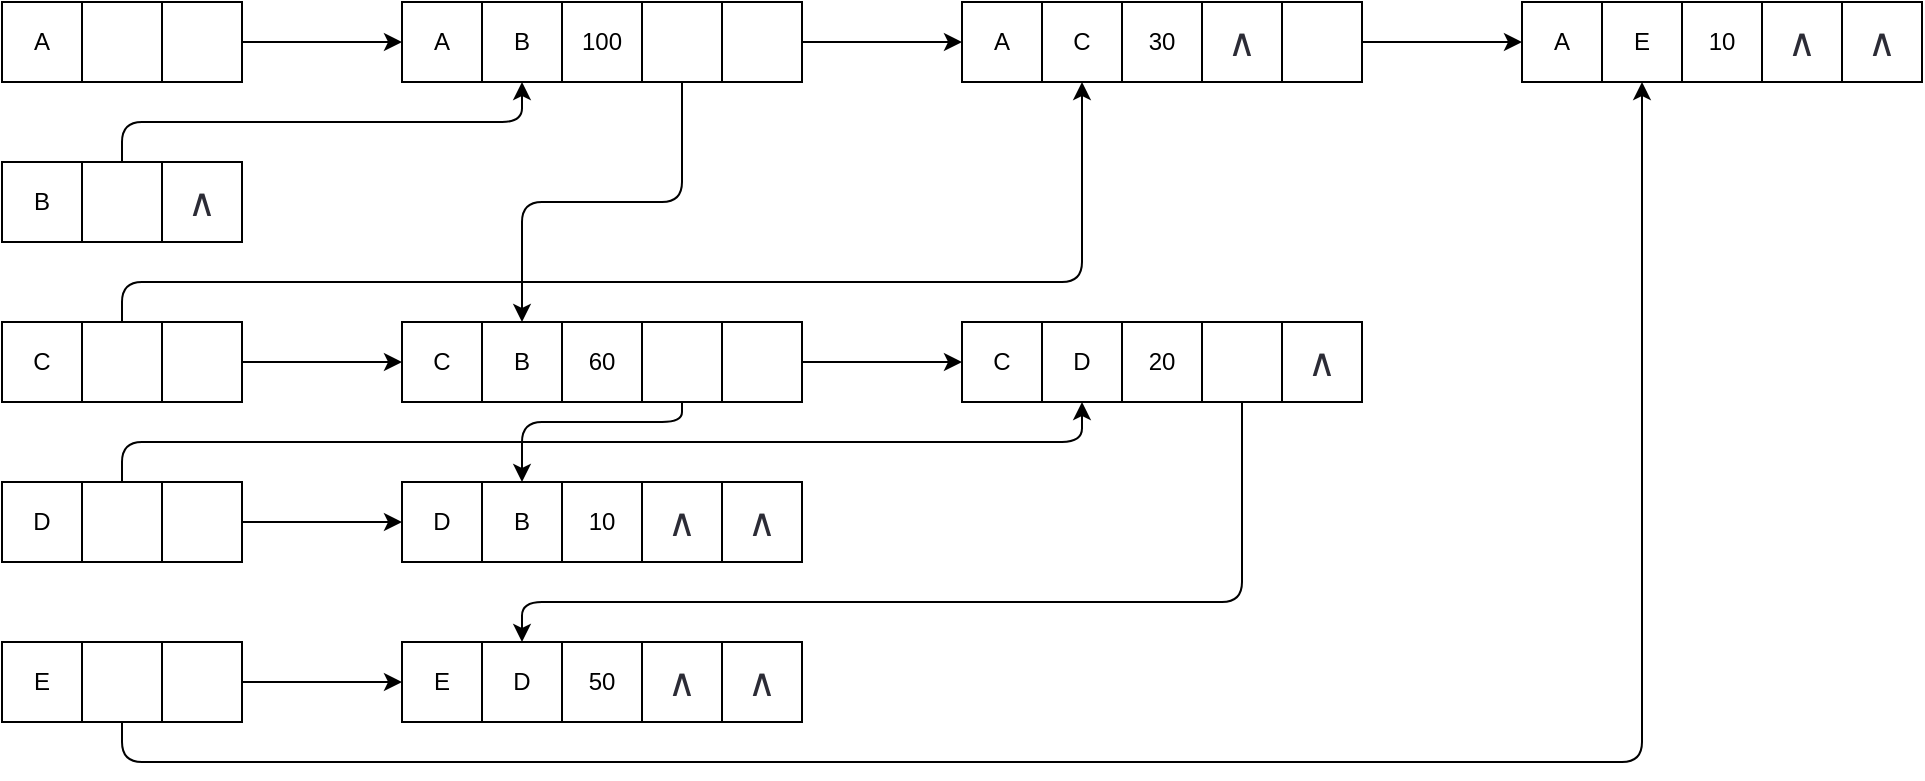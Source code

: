 <mxfile>
    <diagram id="8ScBUFXDna5tvyuIVZAy" name="第 1 页">
        <mxGraphModel dx="1002" dy="700" grid="1" gridSize="10" guides="1" tooltips="1" connect="1" arrows="1" fold="1" page="1" pageScale="1" pageWidth="827" pageHeight="1169" math="0" shadow="0">
            <root>
                <mxCell id="0"/>
                <mxCell id="1" parent="0"/>
                <mxCell id="4" value="A" style="whiteSpace=wrap;html=1;aspect=fixed;" vertex="1" parent="1">
                    <mxGeometry x="160" y="240" width="40" height="40" as="geometry"/>
                </mxCell>
                <mxCell id="5" value="" style="whiteSpace=wrap;html=1;aspect=fixed;" vertex="1" parent="1">
                    <mxGeometry x="200" y="240" width="40" height="40" as="geometry"/>
                </mxCell>
                <mxCell id="89" style="edgeStyle=orthogonalEdgeStyle;html=1;exitX=1;exitY=0.5;exitDx=0;exitDy=0;entryX=0;entryY=0.5;entryDx=0;entryDy=0;" edge="1" parent="1">
                    <mxGeometry relative="1" as="geometry">
                        <mxPoint x="280" y="260" as="sourcePoint"/>
                        <mxPoint x="360" y="260" as="targetPoint"/>
                    </mxGeometry>
                </mxCell>
                <mxCell id="6" value="" style="whiteSpace=wrap;html=1;aspect=fixed;" vertex="1" parent="1">
                    <mxGeometry x="240" y="240" width="40" height="40" as="geometry"/>
                </mxCell>
                <mxCell id="7" value="B" style="whiteSpace=wrap;html=1;aspect=fixed;" vertex="1" parent="1">
                    <mxGeometry x="160" y="320" width="40" height="40" as="geometry"/>
                </mxCell>
                <mxCell id="96" style="edgeStyle=orthogonalEdgeStyle;html=1;exitX=0.5;exitY=0;exitDx=0;exitDy=0;entryX=0.5;entryY=1;entryDx=0;entryDy=0;" edge="1" parent="1" source="8" target="30">
                    <mxGeometry relative="1" as="geometry"/>
                </mxCell>
                <mxCell id="8" value="" style="whiteSpace=wrap;html=1;aspect=fixed;" vertex="1" parent="1">
                    <mxGeometry x="200" y="320" width="40" height="40" as="geometry"/>
                </mxCell>
                <mxCell id="9" value="&lt;span style=&quot;color: rgb(44, 44, 54); font-family: KaTeX_Main, &amp;quot;Times New Roman&amp;quot;, serif; font-size: 19.36px; text-align: left; background-color: rgb(255, 255, 255);&quot;&gt;∧&lt;/span&gt;" style="whiteSpace=wrap;html=1;aspect=fixed;" vertex="1" parent="1">
                    <mxGeometry x="240" y="320" width="40" height="40" as="geometry"/>
                </mxCell>
                <mxCell id="10" value="C" style="whiteSpace=wrap;html=1;aspect=fixed;" vertex="1" parent="1">
                    <mxGeometry x="160" y="400" width="40" height="40" as="geometry"/>
                </mxCell>
                <mxCell id="99" style="edgeStyle=orthogonalEdgeStyle;html=1;exitX=0.5;exitY=0;exitDx=0;exitDy=0;entryX=0.5;entryY=1;entryDx=0;entryDy=0;" edge="1" parent="1" source="11" target="70">
                    <mxGeometry relative="1" as="geometry">
                        <Array as="points">
                            <mxPoint x="220" y="380"/>
                            <mxPoint x="700" y="380"/>
                        </Array>
                    </mxGeometry>
                </mxCell>
                <mxCell id="11" value="" style="whiteSpace=wrap;html=1;aspect=fixed;" vertex="1" parent="1">
                    <mxGeometry x="200" y="400" width="40" height="40" as="geometry"/>
                </mxCell>
                <mxCell id="93" style="edgeStyle=orthogonalEdgeStyle;html=1;exitX=1;exitY=0.5;exitDx=0;exitDy=0;entryX=0;entryY=0.5;entryDx=0;entryDy=0;" edge="1" parent="1" source="12" target="19">
                    <mxGeometry relative="1" as="geometry"/>
                </mxCell>
                <mxCell id="12" value="" style="whiteSpace=wrap;html=1;aspect=fixed;" vertex="1" parent="1">
                    <mxGeometry x="240" y="400" width="40" height="40" as="geometry"/>
                </mxCell>
                <mxCell id="13" value="D" style="whiteSpace=wrap;html=1;aspect=fixed;" vertex="1" parent="1">
                    <mxGeometry x="160" y="480" width="40" height="40" as="geometry"/>
                </mxCell>
                <mxCell id="100" style="edgeStyle=orthogonalEdgeStyle;html=1;exitX=0.5;exitY=0;exitDx=0;exitDy=0;entryX=0.5;entryY=1;entryDx=0;entryDy=0;" edge="1" parent="1" source="14" target="80">
                    <mxGeometry relative="1" as="geometry">
                        <Array as="points">
                            <mxPoint x="220" y="460"/>
                            <mxPoint x="700" y="460"/>
                        </Array>
                    </mxGeometry>
                </mxCell>
                <mxCell id="14" value="" style="whiteSpace=wrap;html=1;aspect=fixed;" vertex="1" parent="1">
                    <mxGeometry x="200" y="480" width="40" height="40" as="geometry"/>
                </mxCell>
                <mxCell id="94" style="edgeStyle=orthogonalEdgeStyle;html=1;exitX=1;exitY=0.5;exitDx=0;exitDy=0;entryX=0;entryY=0.5;entryDx=0;entryDy=0;" edge="1" parent="1" source="15" target="34">
                    <mxGeometry relative="1" as="geometry"/>
                </mxCell>
                <mxCell id="15" value="" style="whiteSpace=wrap;html=1;aspect=fixed;" vertex="1" parent="1">
                    <mxGeometry x="240" y="480" width="40" height="40" as="geometry"/>
                </mxCell>
                <mxCell id="16" value="E" style="whiteSpace=wrap;html=1;aspect=fixed;" vertex="1" parent="1">
                    <mxGeometry x="160" y="560" width="40" height="40" as="geometry"/>
                </mxCell>
                <mxCell id="102" style="edgeStyle=orthogonalEdgeStyle;html=1;exitX=0.5;exitY=1;exitDx=0;exitDy=0;entryX=0.5;entryY=1;entryDx=0;entryDy=0;" edge="1" parent="1" source="17" target="75">
                    <mxGeometry relative="1" as="geometry">
                        <Array as="points">
                            <mxPoint x="220" y="620"/>
                            <mxPoint x="980" y="620"/>
                        </Array>
                    </mxGeometry>
                </mxCell>
                <mxCell id="17" value="" style="whiteSpace=wrap;html=1;aspect=fixed;" vertex="1" parent="1">
                    <mxGeometry x="200" y="560" width="40" height="40" as="geometry"/>
                </mxCell>
                <mxCell id="95" style="edgeStyle=orthogonalEdgeStyle;html=1;exitX=1;exitY=0.5;exitDx=0;exitDy=0;entryX=0;entryY=0.5;entryDx=0;entryDy=0;" edge="1" parent="1" source="18" target="64">
                    <mxGeometry relative="1" as="geometry"/>
                </mxCell>
                <mxCell id="18" value="" style="whiteSpace=wrap;html=1;aspect=fixed;" vertex="1" parent="1">
                    <mxGeometry x="240" y="560" width="40" height="40" as="geometry"/>
                </mxCell>
                <mxCell id="19" value="C" style="whiteSpace=wrap;html=1;aspect=fixed;" vertex="1" parent="1">
                    <mxGeometry x="360" y="400" width="40" height="40" as="geometry"/>
                </mxCell>
                <mxCell id="20" value="B" style="whiteSpace=wrap;html=1;aspect=fixed;" vertex="1" parent="1">
                    <mxGeometry x="400" y="400" width="40" height="40" as="geometry"/>
                </mxCell>
                <mxCell id="21" value="60" style="whiteSpace=wrap;html=1;aspect=fixed;" vertex="1" parent="1">
                    <mxGeometry x="440" y="400" width="40" height="40" as="geometry"/>
                </mxCell>
                <mxCell id="98" style="edgeStyle=orthogonalEdgeStyle;html=1;exitX=0.5;exitY=1;exitDx=0;exitDy=0;entryX=0.5;entryY=0;entryDx=0;entryDy=0;" edge="1" parent="1" source="22" target="35">
                    <mxGeometry relative="1" as="geometry">
                        <Array as="points">
                            <mxPoint x="500" y="450"/>
                            <mxPoint x="420" y="450"/>
                        </Array>
                    </mxGeometry>
                </mxCell>
                <mxCell id="22" value="" style="whiteSpace=wrap;html=1;aspect=fixed;" vertex="1" parent="1">
                    <mxGeometry x="480" y="400" width="40" height="40" as="geometry"/>
                </mxCell>
                <mxCell id="91" style="edgeStyle=orthogonalEdgeStyle;html=1;exitX=1;exitY=0.5;exitDx=0;exitDy=0;entryX=0;entryY=0.5;entryDx=0;entryDy=0;" edge="1" parent="1" source="23" target="79">
                    <mxGeometry relative="1" as="geometry"/>
                </mxCell>
                <mxCell id="23" value="" style="whiteSpace=wrap;html=1;aspect=fixed;" vertex="1" parent="1">
                    <mxGeometry x="520" y="400" width="40" height="40" as="geometry"/>
                </mxCell>
                <mxCell id="29" value="A" style="whiteSpace=wrap;html=1;aspect=fixed;" vertex="1" parent="1">
                    <mxGeometry x="360" y="240" width="40" height="40" as="geometry"/>
                </mxCell>
                <mxCell id="30" value="B" style="whiteSpace=wrap;html=1;aspect=fixed;" vertex="1" parent="1">
                    <mxGeometry x="400" y="240" width="40" height="40" as="geometry"/>
                </mxCell>
                <mxCell id="31" value="100" style="whiteSpace=wrap;html=1;aspect=fixed;" vertex="1" parent="1">
                    <mxGeometry x="440" y="240" width="40" height="40" as="geometry"/>
                </mxCell>
                <mxCell id="97" style="edgeStyle=orthogonalEdgeStyle;html=1;exitX=0.5;exitY=1;exitDx=0;exitDy=0;entryX=0.5;entryY=0;entryDx=0;entryDy=0;" edge="1" parent="1" source="32" target="20">
                    <mxGeometry relative="1" as="geometry"/>
                </mxCell>
                <mxCell id="32" value="" style="whiteSpace=wrap;html=1;aspect=fixed;" vertex="1" parent="1">
                    <mxGeometry x="480" y="240" width="40" height="40" as="geometry"/>
                </mxCell>
                <mxCell id="90" style="edgeStyle=orthogonalEdgeStyle;html=1;exitX=1;exitY=0.5;exitDx=0;exitDy=0;entryX=0;entryY=0.5;entryDx=0;entryDy=0;" edge="1" parent="1" source="33" target="69">
                    <mxGeometry relative="1" as="geometry"/>
                </mxCell>
                <mxCell id="33" value="" style="whiteSpace=wrap;html=1;aspect=fixed;" vertex="1" parent="1">
                    <mxGeometry x="520" y="240" width="40" height="40" as="geometry"/>
                </mxCell>
                <mxCell id="34" value="D" style="whiteSpace=wrap;html=1;aspect=fixed;" vertex="1" parent="1">
                    <mxGeometry x="360" y="480" width="40" height="40" as="geometry"/>
                </mxCell>
                <mxCell id="35" value="B" style="whiteSpace=wrap;html=1;aspect=fixed;" vertex="1" parent="1">
                    <mxGeometry x="400" y="480" width="40" height="40" as="geometry"/>
                </mxCell>
                <mxCell id="36" value="10" style="whiteSpace=wrap;html=1;aspect=fixed;" vertex="1" parent="1">
                    <mxGeometry x="440" y="480" width="40" height="40" as="geometry"/>
                </mxCell>
                <mxCell id="37" value="&lt;span style=&quot;color: rgb(44, 44, 54); font-family: KaTeX_Main, &amp;quot;Times New Roman&amp;quot;, serif; font-size: 19.36px; text-align: left; background-color: rgb(255, 255, 255);&quot;&gt;∧&lt;/span&gt;" style="whiteSpace=wrap;html=1;aspect=fixed;" vertex="1" parent="1">
                    <mxGeometry x="480" y="480" width="40" height="40" as="geometry"/>
                </mxCell>
                <mxCell id="38" value="&lt;span style=&quot;color: rgb(44, 44, 54); font-family: KaTeX_Main, &amp;quot;Times New Roman&amp;quot;, serif; font-size: 19.36px; text-align: left; background-color: rgb(255, 255, 255);&quot;&gt;∧&lt;/span&gt;" style="whiteSpace=wrap;html=1;aspect=fixed;" vertex="1" parent="1">
                    <mxGeometry x="520" y="480" width="40" height="40" as="geometry"/>
                </mxCell>
                <mxCell id="64" value="E" style="whiteSpace=wrap;html=1;aspect=fixed;" vertex="1" parent="1">
                    <mxGeometry x="360" y="560" width="40" height="40" as="geometry"/>
                </mxCell>
                <mxCell id="65" value="D" style="whiteSpace=wrap;html=1;aspect=fixed;" vertex="1" parent="1">
                    <mxGeometry x="400" y="560" width="40" height="40" as="geometry"/>
                </mxCell>
                <mxCell id="66" value="50" style="whiteSpace=wrap;html=1;aspect=fixed;" vertex="1" parent="1">
                    <mxGeometry x="440" y="560" width="40" height="40" as="geometry"/>
                </mxCell>
                <mxCell id="67" value="&lt;span style=&quot;color: rgb(44, 44, 54); font-family: KaTeX_Main, &amp;quot;Times New Roman&amp;quot;, serif; font-size: 19.36px; text-align: left; background-color: rgb(255, 255, 255);&quot;&gt;∧&lt;/span&gt;" style="whiteSpace=wrap;html=1;aspect=fixed;" vertex="1" parent="1">
                    <mxGeometry x="480" y="560" width="40" height="40" as="geometry"/>
                </mxCell>
                <mxCell id="68" value="&lt;span style=&quot;color: rgb(44, 44, 54); font-family: KaTeX_Main, &amp;quot;Times New Roman&amp;quot;, serif; font-size: 19.36px; text-align: left; background-color: rgb(255, 255, 255);&quot;&gt;∧&lt;/span&gt;" style="whiteSpace=wrap;html=1;aspect=fixed;" vertex="1" parent="1">
                    <mxGeometry x="520" y="560" width="40" height="40" as="geometry"/>
                </mxCell>
                <mxCell id="69" value="A" style="whiteSpace=wrap;html=1;aspect=fixed;" vertex="1" parent="1">
                    <mxGeometry x="640" y="240" width="40" height="40" as="geometry"/>
                </mxCell>
                <mxCell id="70" value="C" style="whiteSpace=wrap;html=1;aspect=fixed;" vertex="1" parent="1">
                    <mxGeometry x="680" y="240" width="40" height="40" as="geometry"/>
                </mxCell>
                <mxCell id="71" value="30" style="whiteSpace=wrap;html=1;aspect=fixed;" vertex="1" parent="1">
                    <mxGeometry x="720" y="240" width="40" height="40" as="geometry"/>
                </mxCell>
                <mxCell id="72" value="&lt;span style=&quot;color: rgb(44, 44, 54); font-family: KaTeX_Main, &amp;quot;Times New Roman&amp;quot;, serif; font-size: 19.36px; text-align: left; background-color: rgb(255, 255, 255);&quot;&gt;∧&lt;/span&gt;" style="whiteSpace=wrap;html=1;aspect=fixed;" vertex="1" parent="1">
                    <mxGeometry x="760" y="240" width="40" height="40" as="geometry"/>
                </mxCell>
                <mxCell id="92" style="edgeStyle=orthogonalEdgeStyle;html=1;exitX=1;exitY=0.5;exitDx=0;exitDy=0;entryX=0;entryY=0.5;entryDx=0;entryDy=0;" edge="1" parent="1" source="73" target="74">
                    <mxGeometry relative="1" as="geometry"/>
                </mxCell>
                <mxCell id="73" value="" style="whiteSpace=wrap;html=1;aspect=fixed;" vertex="1" parent="1">
                    <mxGeometry x="800" y="240" width="40" height="40" as="geometry"/>
                </mxCell>
                <mxCell id="74" value="A" style="whiteSpace=wrap;html=1;aspect=fixed;" vertex="1" parent="1">
                    <mxGeometry x="920" y="240" width="40" height="40" as="geometry"/>
                </mxCell>
                <mxCell id="75" value="E" style="whiteSpace=wrap;html=1;aspect=fixed;" vertex="1" parent="1">
                    <mxGeometry x="960" y="240" width="40" height="40" as="geometry"/>
                </mxCell>
                <mxCell id="76" value="10" style="whiteSpace=wrap;html=1;aspect=fixed;" vertex="1" parent="1">
                    <mxGeometry x="1000" y="240" width="40" height="40" as="geometry"/>
                </mxCell>
                <mxCell id="77" value="&lt;span style=&quot;color: rgb(44, 44, 54); font-family: KaTeX_Main, &amp;quot;Times New Roman&amp;quot;, serif; font-size: 19.36px; text-align: left; background-color: rgb(255, 255, 255);&quot;&gt;∧&lt;/span&gt;" style="whiteSpace=wrap;html=1;aspect=fixed;" vertex="1" parent="1">
                    <mxGeometry x="1040" y="240" width="40" height="40" as="geometry"/>
                </mxCell>
                <mxCell id="78" value="&lt;span style=&quot;color: rgb(44, 44, 54); font-family: KaTeX_Main, &amp;quot;Times New Roman&amp;quot;, serif; font-size: 19.36px; text-align: left; background-color: rgb(255, 255, 255);&quot;&gt;∧&lt;/span&gt;" style="whiteSpace=wrap;html=1;aspect=fixed;" vertex="1" parent="1">
                    <mxGeometry x="1080" y="240" width="40" height="40" as="geometry"/>
                </mxCell>
                <mxCell id="79" value="C" style="whiteSpace=wrap;html=1;aspect=fixed;" vertex="1" parent="1">
                    <mxGeometry x="640" y="400" width="40" height="40" as="geometry"/>
                </mxCell>
                <mxCell id="80" value="D" style="whiteSpace=wrap;html=1;aspect=fixed;" vertex="1" parent="1">
                    <mxGeometry x="680" y="400" width="40" height="40" as="geometry"/>
                </mxCell>
                <mxCell id="81" value="20" style="whiteSpace=wrap;html=1;aspect=fixed;" vertex="1" parent="1">
                    <mxGeometry x="720" y="400" width="40" height="40" as="geometry"/>
                </mxCell>
                <mxCell id="101" style="edgeStyle=orthogonalEdgeStyle;html=1;exitX=0.5;exitY=1;exitDx=0;exitDy=0;entryX=0.5;entryY=0;entryDx=0;entryDy=0;" edge="1" parent="1" source="82" target="65">
                    <mxGeometry relative="1" as="geometry">
                        <Array as="points">
                            <mxPoint x="780" y="540"/>
                            <mxPoint x="420" y="540"/>
                        </Array>
                    </mxGeometry>
                </mxCell>
                <mxCell id="82" value="" style="whiteSpace=wrap;html=1;aspect=fixed;" vertex="1" parent="1">
                    <mxGeometry x="760" y="400" width="40" height="40" as="geometry"/>
                </mxCell>
                <mxCell id="83" value="&lt;span style=&quot;color: rgb(44, 44, 54); font-family: KaTeX_Main, &amp;quot;Times New Roman&amp;quot;, serif; font-size: 19.36px; text-align: left; background-color: rgb(255, 255, 255);&quot;&gt;∧&lt;/span&gt;" style="whiteSpace=wrap;html=1;aspect=fixed;" vertex="1" parent="1">
                    <mxGeometry x="800" y="400" width="40" height="40" as="geometry"/>
                </mxCell>
            </root>
        </mxGraphModel>
    </diagram>
</mxfile>